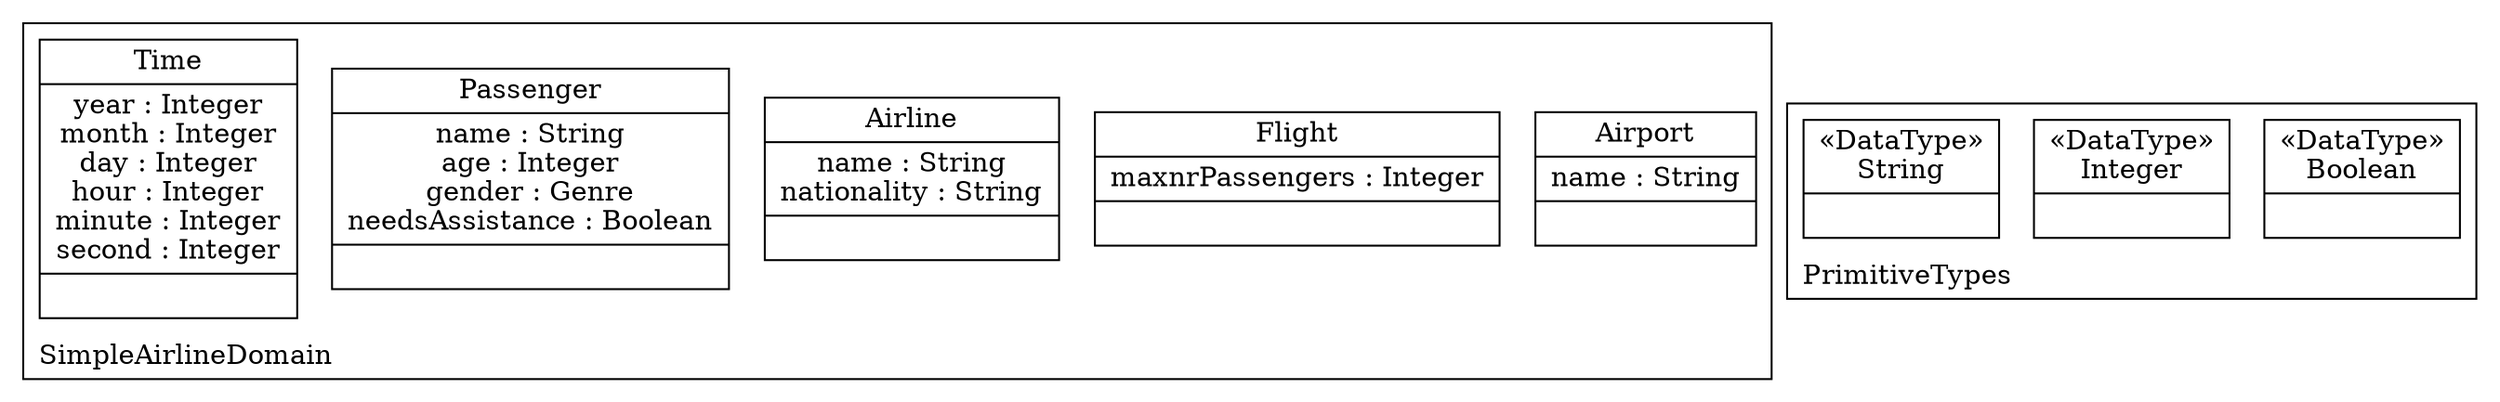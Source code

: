 digraph "KM3 Model in DOT" {
graph[rankdir=BT,labeljust=l,labelloc=t,nodeSep=0.75,compound=true];
 subgraph "cluster_SimpleAirlineDomain"{
labelloc=t
color=black
label=SimpleAirlineDomain
 node[shape=record];
Airport[label="{Airport|name : String| }"]
;
 node[shape=record];
Flight[label="{Flight|maxnrPassengers : Integer| }"]
;
 node[shape=record];
Airline[label="{Airline|name : String\nnationality : String| }"]
;
 node[shape=record];
Passenger[label="{Passenger|name : String\nage : Integer\ngender : Genre\nneedsAssistance : Boolean| }"]
;
 node[shape=record];
Time[label="{Time|year : Integer\nmonth : Integer\nday : Integer\nhour : Integer\nminute : Integer\nsecond : Integer| }"]
;

} subgraph "cluster_PrimitiveTypes"{
labelloc=t
color=black
label=PrimitiveTypes
 node[shape=record];
Boolean[label="{&#171;DataType&#187;\nBoolean|}"]
;
 node[shape=record];
Integer[label="{&#171;DataType&#187;\nInteger|}"]
;
 node[shape=record];
String[label="{&#171;DataType&#187;\nString|}"]
;

}
}
